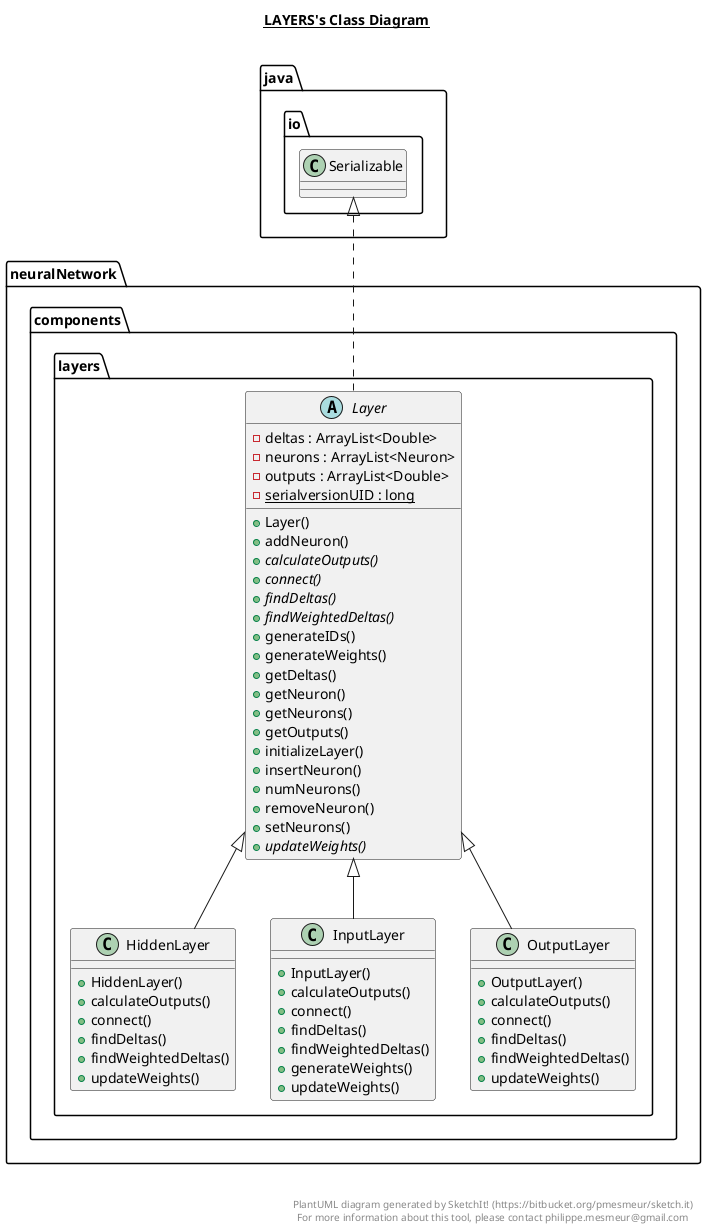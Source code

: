 @startuml

title __LAYERS's Class Diagram__\n

  namespace neuralNetwork {
    namespace components.layers {
      class neuralNetwork.components.layers.HiddenLayer {
          + HiddenLayer()
          + calculateOutputs()
          + connect()
          + findDeltas()
          + findWeightedDeltas()
          + updateWeights()
      }
    }
  }
  

  namespace neuralNetwork {
    namespace components.layers {
      class neuralNetwork.components.layers.InputLayer {
          + InputLayer()
          + calculateOutputs()
          + connect()
          + findDeltas()
          + findWeightedDeltas()
          + generateWeights()
          + updateWeights()
      }
    }
  }
  

  namespace neuralNetwork {
    namespace components.layers {
      abstract class neuralNetwork.components.layers.Layer {
          - deltas : ArrayList<Double>
          - neurons : ArrayList<Neuron>
          - outputs : ArrayList<Double>
          {static} - serialversionUID : long
          + Layer()
          + addNeuron()
          {abstract} + calculateOutputs()
          {abstract} + connect()
          {abstract} + findDeltas()
          {abstract} + findWeightedDeltas()
          + generateIDs()
          + generateWeights()
          + getDeltas()
          + getNeuron()
          + getNeurons()
          + getOutputs()
          + initializeLayer()
          + insertNeuron()
          + numNeurons()
          + removeNeuron()
          + setNeurons()
          {abstract} + updateWeights()
      }
    }
  }
  

  namespace neuralNetwork {
    namespace components.layers {
      class neuralNetwork.components.layers.OutputLayer {
          + OutputLayer()
          + calculateOutputs()
          + connect()
          + findDeltas()
          + findWeightedDeltas()
          + updateWeights()
      }
    }
  }
  

  neuralNetwork.components.layers.HiddenLayer -up-|> neuralNetwork.components.layers.Layer
  neuralNetwork.components.layers.InputLayer -up-|> neuralNetwork.components.layers.Layer
  neuralNetwork.components.layers.Layer .up.|> java.io.Serializable
  neuralNetwork.components.layers.OutputLayer -up-|> neuralNetwork.components.layers.Layer


right footer


PlantUML diagram generated by SketchIt! (https://bitbucket.org/pmesmeur/sketch.it)
For more information about this tool, please contact philippe.mesmeur@gmail.com
endfooter

@enduml
